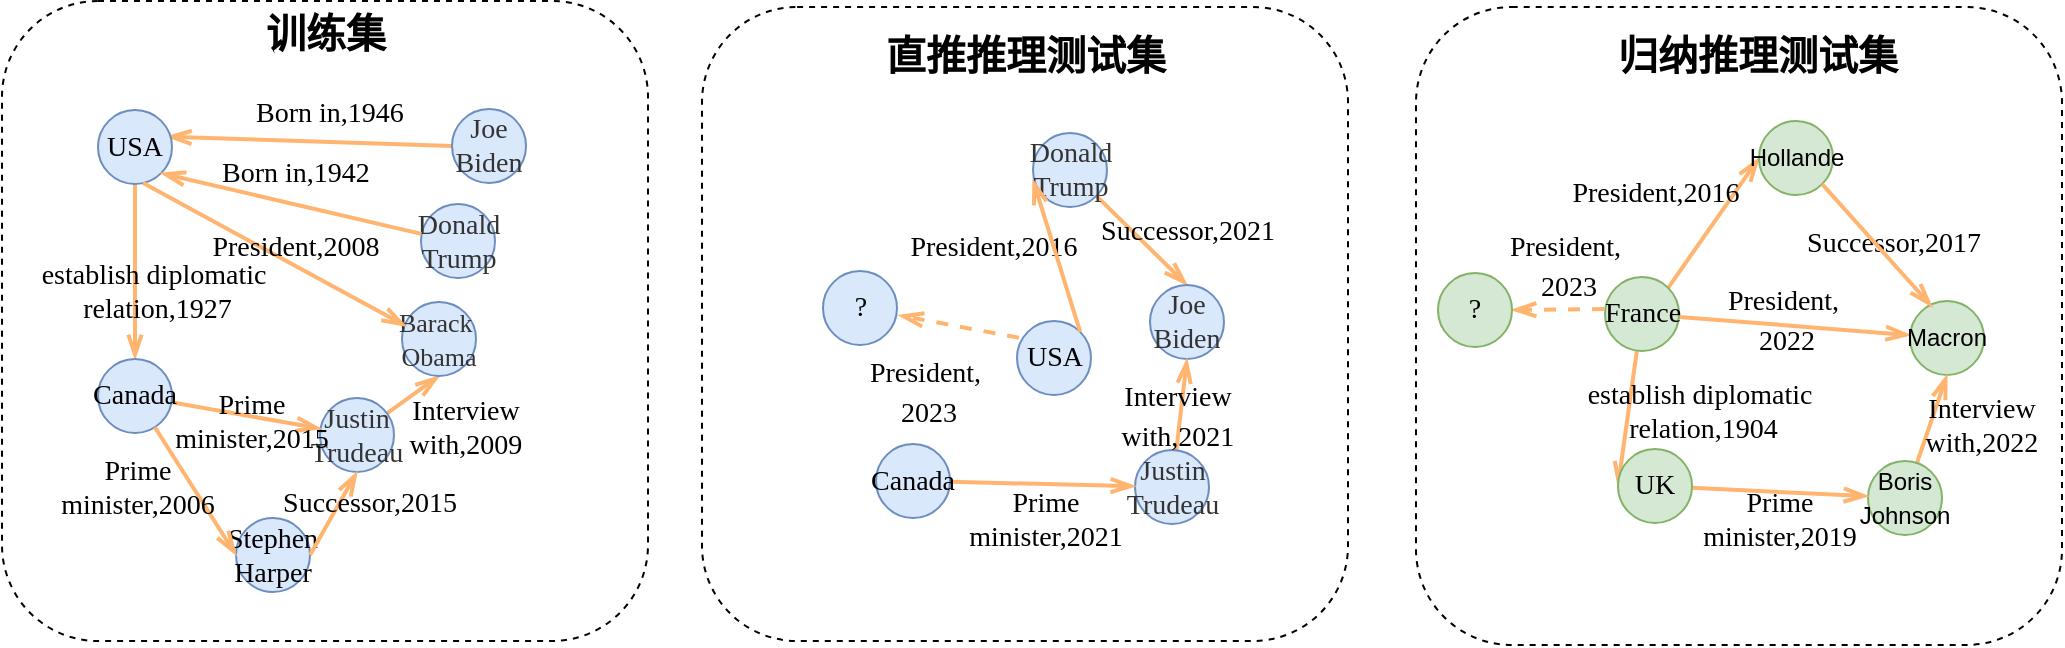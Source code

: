 <mxfile version="26.2.12" pages="3">
  <diagram name="第 1 页" id="QX6baIYKUreJ2WzYbtbk">
    <mxGraphModel dx="2259" dy="1922" grid="1" gridSize="10" guides="1" tooltips="1" connect="1" arrows="1" fold="1" page="1" pageScale="1" pageWidth="827" pageHeight="1169" math="0" shadow="0">
      <root>
        <mxCell id="0" />
        <mxCell id="1" parent="0" />
        <mxCell id="ZEnR1woYkqBnwNMkH9m6-1" value="" style="rounded=1;whiteSpace=wrap;html=1;dashed=1;fontFamily=Times New Roman;" parent="1" vertex="1">
          <mxGeometry x="687" y="-339.5" width="323" height="319" as="geometry" />
        </mxCell>
        <mxCell id="ZEnR1woYkqBnwNMkH9m6-2" value="" style="rounded=1;whiteSpace=wrap;html=1;dashed=1;fontFamily=Times New Roman;" parent="1" vertex="1">
          <mxGeometry x="330" y="-339.5" width="323" height="317" as="geometry" />
        </mxCell>
        <mxCell id="ZEnR1woYkqBnwNMkH9m6-3" value="" style="rounded=1;whiteSpace=wrap;html=1;dashed=1;fontFamily=Times New Roman;" parent="1" vertex="1">
          <mxGeometry x="-20" y="-342.5" width="323" height="320" as="geometry" />
        </mxCell>
        <mxCell id="ZEnR1woYkqBnwNMkH9m6-5" style="edgeStyle=none;curved=1;rounded=0;orthogonalLoop=1;jettySize=auto;html=1;fontSize=14;startSize=8;endSize=8;endArrow=openThin;endFill=0;strokeColor=#FFB570;strokeWidth=2;fontFamily=Times New Roman;entryX=0.936;entryY=0.36;entryDx=0;entryDy=0;entryPerimeter=0;exitX=0;exitY=0.5;exitDx=0;exitDy=0;" parent="1" source="ZEnR1woYkqBnwNMkH9m6-10" target="ZEnR1woYkqBnwNMkH9m6-7" edge="1">
          <mxGeometry relative="1" as="geometry">
            <mxPoint x="100" y="-230" as="sourcePoint" />
          </mxGeometry>
        </mxCell>
        <mxCell id="ZEnR1woYkqBnwNMkH9m6-6" style="rounded=0;orthogonalLoop=1;jettySize=auto;html=1;entryX=0.5;entryY=0;entryDx=0;entryDy=0;fontSize=14;startSize=8;endSize=8;endArrow=openThin;endFill=0;strokeColor=#FFB570;strokeWidth=2;fillColor=#ffe6cc;fontFamily=Times New Roman;" parent="1" source="ZEnR1woYkqBnwNMkH9m6-7" target="ZEnR1woYkqBnwNMkH9m6-14" edge="1">
          <mxGeometry relative="1" as="geometry" />
        </mxCell>
        <mxCell id="ZEnR1woYkqBnwNMkH9m6-7" value="&lt;font&gt;USA&lt;/font&gt;" style="ellipse;whiteSpace=wrap;html=1;aspect=fixed;fillColor=#dae8fc;strokeColor=#6c8ebf;fontFamily=Times New Roman;fontSize=14;" parent="1" vertex="1">
          <mxGeometry x="28" y="-288" width="37" height="37" as="geometry" />
        </mxCell>
        <mxCell id="ZEnR1woYkqBnwNMkH9m6-9" value="&lt;span style=&quot;color: rgb(51, 51, 51); text-align: start;&quot;&gt;&lt;font&gt;Donald Trump&lt;/font&gt;&lt;/span&gt;" style="ellipse;whiteSpace=wrap;html=1;aspect=fixed;fillColor=#dae8fc;strokeColor=#6c8ebf;fontFamily=Times New Roman;fontSize=14;" parent="1" vertex="1">
          <mxGeometry x="189.5" y="-241" width="37" height="37" as="geometry" />
        </mxCell>
        <mxCell id="ZEnR1woYkqBnwNMkH9m6-10" value="&lt;span style=&quot;color: rgb(51, 51, 51); text-align: start;&quot;&gt;&lt;font&gt;Joe Biden&lt;/font&gt;&lt;/span&gt;" style="ellipse;whiteSpace=wrap;html=1;aspect=fixed;fillColor=#dae8fc;strokeColor=#6c8ebf;fontFamily=Times New Roman;fontSize=14;" parent="1" vertex="1">
          <mxGeometry x="205" y="-288.5" width="37" height="37" as="geometry" />
        </mxCell>
        <mxCell id="ZEnR1woYkqBnwNMkH9m6-11" style="rounded=0;orthogonalLoop=1;jettySize=auto;html=1;fontSize=14;startSize=8;endSize=8;endArrow=openThin;endFill=0;strokeColor=#FFB570;strokeWidth=2;entryX=0.5;entryY=1;entryDx=0;entryDy=0;fontFamily=Times New Roman;" parent="1" source="ZEnR1woYkqBnwNMkH9m6-12" target="4Hwfi5V8rL6_1j3d9u5l-13" edge="1">
          <mxGeometry relative="1" as="geometry">
            <mxPoint x="364.733" y="-230.867" as="targetPoint" />
          </mxGeometry>
        </mxCell>
        <mxCell id="ZEnR1woYkqBnwNMkH9m6-12" value="&lt;span style=&quot;color: rgb(51, 51, 51); text-align: start;&quot;&gt;&lt;font&gt;Justin Trudeau&lt;/font&gt;&lt;/span&gt;" style="ellipse;whiteSpace=wrap;html=1;aspect=fixed;fillColor=#dae8fc;strokeColor=#6c8ebf;fontFamily=Times New Roman;fontSize=14;" parent="1" vertex="1">
          <mxGeometry x="139" y="-144" width="37" height="37" as="geometry" />
        </mxCell>
        <mxCell id="ZEnR1woYkqBnwNMkH9m6-13" style="edgeStyle=none;curved=1;rounded=0;orthogonalLoop=1;jettySize=auto;html=1;fontSize=14;startSize=8;endSize=8;endArrow=openThin;endFill=0;strokeColor=#FFB570;strokeWidth=2;fontFamily=Times New Roman;" parent="1" source="ZEnR1woYkqBnwNMkH9m6-14" target="ZEnR1woYkqBnwNMkH9m6-12" edge="1">
          <mxGeometry relative="1" as="geometry" />
        </mxCell>
        <mxCell id="ZEnR1woYkqBnwNMkH9m6-14" value="&lt;font&gt;Canada&lt;/font&gt;" style="ellipse;whiteSpace=wrap;html=1;aspect=fixed;fillColor=#dae8fc;strokeColor=#6c8ebf;fontFamily=Times New Roman;fontSize=14;" parent="1" vertex="1">
          <mxGeometry x="28" y="-163.5" width="37" height="37" as="geometry" />
        </mxCell>
        <mxCell id="ZEnR1woYkqBnwNMkH9m6-15" value="&lt;font&gt;President,2016&lt;/font&gt;" style="text;html=1;align=center;verticalAlign=middle;whiteSpace=wrap;rounded=0;fontSize=14;fontFamily=Times New Roman;" parent="1" vertex="1">
          <mxGeometry x="445.5" y="-234" width="60" height="30" as="geometry" />
        </mxCell>
        <mxCell id="ZEnR1woYkqBnwNMkH9m6-17" value="&lt;font&gt;Born in,1942&lt;/font&gt;" style="text;html=1;align=center;verticalAlign=middle;whiteSpace=wrap;rounded=0;fontSize=14;fontFamily=Times New Roman;" parent="1" vertex="1">
          <mxGeometry x="70" y="-271" width="114" height="30" as="geometry" />
        </mxCell>
        <mxCell id="ZEnR1woYkqBnwNMkH9m6-18" value="&lt;font&gt;&lt;span style=&quot;white-space: pre;&quot; data-slate-fragment=&quot;JTVCJTdCJTIydHlwZSUyMiUzQSUyMnBhcmFncmFwaCUyMiUyQyUyMmNoaWxkcmVuJTIyJTNBJTVCJTdCJTIyaWQlMjIlM0ElMjJlTFo0cG95QU96JTIyJTJDJTIycGFyYUlkeCUyMiUzQTAlMkMlMjJzcmMlMjIlM0ElMjJlc3RhYmxpc2glMjBkaXBsb21hdGljJTIwcmVsYXRpb24lMjIlMkMlMjJkc3QlMjIlM0ElMjIlRTUlQkIlQkElRTclQUIlOEIlRTUlQTQlOTYlRTQlQkElQTQlRTUlODUlQjMlRTclQjMlQkIlMjIlMkMlMjJtZXRhZGF0YSUyMiUzQSUyMiUyMiUyQyUyMm1ldGFEYXRhJTIyJTNBJTVCJTVEJTJDJTIydGV4dCUyMiUzQSUyMmVzdGFibGlzaCUyMGRpcGxvbWF0aWMlMjByZWxhdGlvbiUyMiU3RCU1RCU3RCU1RA==&quot;&gt;establish diplomatic&lt;/span&gt;&lt;/font&gt;&lt;div&gt;&lt;font&gt;&lt;span style=&quot;white-space: pre;&quot; data-slate-fragment=&quot;JTVCJTdCJTIydHlwZSUyMiUzQSUyMnBhcmFncmFwaCUyMiUyQyUyMmNoaWxkcmVuJTIyJTNBJTVCJTdCJTIyaWQlMjIlM0ElMjJlTFo0cG95QU96JTIyJTJDJTIycGFyYUlkeCUyMiUzQTAlMkMlMjJzcmMlMjIlM0ElMjJlc3RhYmxpc2glMjBkaXBsb21hdGljJTIwcmVsYXRpb24lMjIlMkMlMjJkc3QlMjIlM0ElMjIlRTUlQkIlQkElRTclQUIlOEIlRTUlQTQlOTYlRTQlQkElQTQlRTUlODUlQjMlRTclQjMlQkIlMjIlMkMlMjJtZXRhZGF0YSUyMiUzQSUyMiUyMiUyQyUyMm1ldGFEYXRhJTIyJTNBJTVCJTVEJTJDJTIydGV4dCUyMiUzQSUyMmVzdGFibGlzaCUyMGRpcGxvbWF0aWMlMjByZWxhdGlvbiUyMiU3RCU1RCU3RCU1RA==&quot;&gt; relation&lt;/span&gt;,1927&lt;/font&gt;&lt;/div&gt;" style="text;html=1;align=center;verticalAlign=middle;whiteSpace=wrap;rounded=0;fontSize=14;fontFamily=Times New Roman;" parent="1" vertex="1">
          <mxGeometry x="25.5" y="-212.5" width="60" height="30" as="geometry" />
        </mxCell>
        <mxCell id="ZEnR1woYkqBnwNMkH9m6-19" value="&lt;font&gt;Prime minister,2015&lt;/font&gt;" style="text;html=1;align=center;verticalAlign=middle;whiteSpace=wrap;rounded=0;fontSize=14;fontFamily=Times New Roman;" parent="1" vertex="1">
          <mxGeometry x="53" y="-147.5" width="104" height="30" as="geometry" />
        </mxCell>
        <mxCell id="ZEnR1woYkqBnwNMkH9m6-20" value="&lt;font&gt;Interview with,2009&lt;/font&gt;" style="text;html=1;align=center;verticalAlign=middle;whiteSpace=wrap;rounded=0;fontSize=14;fontFamily=Times New Roman;" parent="1" vertex="1">
          <mxGeometry x="182" y="-144" width="60" height="30" as="geometry" />
        </mxCell>
        <mxCell id="ZEnR1woYkqBnwNMkH9m6-24" value="&lt;font&gt;USA&lt;/font&gt;" style="ellipse;whiteSpace=wrap;html=1;aspect=fixed;fillColor=#dae8fc;strokeColor=#6c8ebf;fontFamily=Times New Roman;fontSize=14;" parent="1" vertex="1">
          <mxGeometry x="487.5" y="-182.5" width="37" height="37" as="geometry" />
        </mxCell>
        <mxCell id="ZEnR1woYkqBnwNMkH9m6-25" style="rounded=0;orthogonalLoop=1;jettySize=auto;html=1;entryX=0.5;entryY=0;entryDx=0;entryDy=0;fontSize=14;startSize=8;endSize=8;endArrow=openThin;endFill=0;strokeColor=#FFB570;strokeWidth=2;fontFamily=Times New Roman;" parent="1" source="ZEnR1woYkqBnwNMkH9m6-26" target="ZEnR1woYkqBnwNMkH9m6-27" edge="1">
          <mxGeometry relative="1" as="geometry" />
        </mxCell>
        <mxCell id="ZEnR1woYkqBnwNMkH9m6-26" value="&lt;span style=&quot;color: rgb(51, 51, 51); text-align: start;&quot;&gt;&lt;font&gt;Donald Trump&lt;/font&gt;&lt;/span&gt;" style="ellipse;whiteSpace=wrap;html=1;aspect=fixed;fillColor=#dae8fc;strokeColor=#6c8ebf;fontFamily=Times New Roman;fontSize=14;" parent="1" vertex="1">
          <mxGeometry x="495.5" y="-276.5" width="37" height="37" as="geometry" />
        </mxCell>
        <mxCell id="ZEnR1woYkqBnwNMkH9m6-27" value="&lt;span style=&quot;color: rgb(51, 51, 51); text-align: start;&quot;&gt;&lt;font&gt;Joe Biden&lt;/font&gt;&lt;/span&gt;" style="ellipse;whiteSpace=wrap;html=1;aspect=fixed;fillColor=#dae8fc;strokeColor=#6c8ebf;fontFamily=Times New Roman;fontSize=14;" parent="1" vertex="1">
          <mxGeometry x="554" y="-200.5" width="37" height="37" as="geometry" />
        </mxCell>
        <mxCell id="ZEnR1woYkqBnwNMkH9m6-28" style="rounded=0;orthogonalLoop=1;jettySize=auto;html=1;fontSize=14;startSize=8;endSize=8;endArrow=openThin;endFill=0;strokeColor=#FFB570;strokeWidth=2;entryX=0.5;entryY=1;entryDx=0;entryDy=0;fontFamily=Times New Roman;" parent="1" source="ZEnR1woYkqBnwNMkH9m6-29" target="ZEnR1woYkqBnwNMkH9m6-27" edge="1">
          <mxGeometry relative="1" as="geometry">
            <mxPoint x="677.233" y="-180.867" as="targetPoint" />
          </mxGeometry>
        </mxCell>
        <mxCell id="ZEnR1woYkqBnwNMkH9m6-29" value="&lt;span style=&quot;color: rgb(51, 51, 51); text-align: start;&quot;&gt;&lt;font&gt;Justin Trudeau&lt;/font&gt;&lt;/span&gt;" style="ellipse;whiteSpace=wrap;html=1;aspect=fixed;fillColor=#dae8fc;strokeColor=#6c8ebf;fontFamily=Times New Roman;fontSize=14;" parent="1" vertex="1">
          <mxGeometry x="546.5" y="-118" width="37" height="37" as="geometry" />
        </mxCell>
        <mxCell id="ZEnR1woYkqBnwNMkH9m6-30" style="edgeStyle=none;curved=1;rounded=0;orthogonalLoop=1;jettySize=auto;html=1;fontSize=14;startSize=8;endSize=8;endArrow=openThin;endFill=0;strokeColor=#FFB570;strokeWidth=2;fontFamily=Times New Roman;" parent="1" source="ZEnR1woYkqBnwNMkH9m6-31" target="ZEnR1woYkqBnwNMkH9m6-29" edge="1">
          <mxGeometry relative="1" as="geometry" />
        </mxCell>
        <mxCell id="ZEnR1woYkqBnwNMkH9m6-31" value="&lt;font&gt;Canada&lt;/font&gt;" style="ellipse;whiteSpace=wrap;html=1;aspect=fixed;fillColor=#dae8fc;strokeColor=#6c8ebf;fontFamily=Times New Roman;fontSize=14;" parent="1" vertex="1">
          <mxGeometry x="417" y="-121" width="37" height="37" as="geometry" />
        </mxCell>
        <mxCell id="ZEnR1woYkqBnwNMkH9m6-33" value="&lt;font&gt;Successor,2021&lt;/font&gt;" style="text;html=1;align=center;verticalAlign=middle;whiteSpace=wrap;rounded=0;fontSize=14;fontFamily=Times New Roman;" parent="1" vertex="1">
          <mxGeometry x="542.5" y="-242.5" width="60" height="30" as="geometry" />
        </mxCell>
        <mxCell id="ZEnR1woYkqBnwNMkH9m6-36" value="&lt;font&gt;Prime minister,2021&lt;/font&gt;" style="text;html=1;align=center;verticalAlign=middle;whiteSpace=wrap;rounded=0;fontSize=14;fontFamily=Times New Roman;" parent="1" vertex="1">
          <mxGeometry x="450" y="-98.5" width="104" height="30" as="geometry" />
        </mxCell>
        <mxCell id="ZEnR1woYkqBnwNMkH9m6-37" value="&lt;font style=&quot;font-size: 14px;&quot;&gt;President,&amp;nbsp;&lt;/font&gt;&lt;div&gt;&lt;font style=&quot;font-size: 14px;&quot;&gt;2023&lt;/font&gt;&lt;/div&gt;" style="text;html=1;align=center;verticalAlign=middle;whiteSpace=wrap;rounded=0;fontSize=16;fontFamily=Times New Roman;" parent="1" vertex="1">
          <mxGeometry x="381" y="-163.5" width="124.5" height="30" as="geometry" />
        </mxCell>
        <mxCell id="ZEnR1woYkqBnwNMkH9m6-38" value="&lt;font style=&quot;font-size: 14px;&quot;&gt;Interview with,2021&lt;/font&gt;" style="text;html=1;align=center;verticalAlign=middle;whiteSpace=wrap;rounded=0;fontSize=16;fontFamily=Times New Roman;" parent="1" vertex="1">
          <mxGeometry x="538" y="-151" width="60" height="30" as="geometry" />
        </mxCell>
        <mxCell id="ZEnR1woYkqBnwNMkH9m6-39" style="rounded=0;orthogonalLoop=1;jettySize=auto;html=1;fontSize=14;startSize=8;endSize=8;endArrow=openThin;endFill=0;strokeColor=#FFB570;strokeWidth=2;dashed=1;fontFamily=Times New Roman;entryX=1.03;entryY=0.6;entryDx=0;entryDy=0;exitX=0.026;exitY=0.226;exitDx=0;exitDy=0;exitPerimeter=0;entryPerimeter=0;" parent="1" target="ZEnR1woYkqBnwNMkH9m6-40" edge="1" source="ZEnR1woYkqBnwNMkH9m6-24">
          <mxGeometry relative="1" as="geometry">
            <mxPoint x="414.5" y="-194" as="sourcePoint" />
            <mxPoint x="375.5" y="-193" as="targetPoint" />
          </mxGeometry>
        </mxCell>
        <mxCell id="ZEnR1woYkqBnwNMkH9m6-40" value="&lt;font style=&quot;font-size: 14px;&quot;&gt;?&lt;/font&gt;" style="ellipse;whiteSpace=wrap;html=1;aspect=fixed;fillColor=#dae8fc;strokeColor=#6c8ebf;fontFamily=Times New Roman;" parent="1" vertex="1">
          <mxGeometry x="390.5" y="-207.5" width="37" height="37" as="geometry" />
        </mxCell>
        <mxCell id="ZEnR1woYkqBnwNMkH9m6-41" style="rounded=0;orthogonalLoop=1;jettySize=auto;html=1;entryX=0;entryY=0.5;entryDx=0;entryDy=0;fontSize=14;startSize=8;endSize=8;exitX=1;exitY=0;exitDx=0;exitDy=0;endArrow=openThin;endFill=0;strokeColor=#FFB570;strokeWidth=2;fontFamily=Times New Roman;" parent="1" source="ZEnR1woYkqBnwNMkH9m6-44" target="ZEnR1woYkqBnwNMkH9m6-46" edge="1">
          <mxGeometry relative="1" as="geometry">
            <mxPoint x="769.5" y="-215.5" as="sourcePoint" />
            <mxPoint x="873" y="-250" as="targetPoint" />
          </mxGeometry>
        </mxCell>
        <mxCell id="ZEnR1woYkqBnwNMkH9m6-42" style="edgeStyle=none;curved=1;rounded=0;orthogonalLoop=1;jettySize=auto;html=1;fontSize=14;startSize=8;endSize=8;endArrow=openThin;endFill=0;strokeColor=#FFB570;strokeWidth=2;fontFamily=Times New Roman;" parent="1" source="ZEnR1woYkqBnwNMkH9m6-44" target="ZEnR1woYkqBnwNMkH9m6-47" edge="1">
          <mxGeometry relative="1" as="geometry" />
        </mxCell>
        <mxCell id="ZEnR1woYkqBnwNMkH9m6-43" style="rounded=0;orthogonalLoop=1;jettySize=auto;html=1;entryX=0;entryY=0.5;entryDx=0;entryDy=0;fontSize=14;startSize=8;endSize=8;endArrow=openThin;endFill=0;strokeColor=#FFB570;strokeWidth=2;fontFamily=Times New Roman;" parent="1" source="ZEnR1woYkqBnwNMkH9m6-44" target="ZEnR1woYkqBnwNMkH9m6-51" edge="1">
          <mxGeometry relative="1" as="geometry" />
        </mxCell>
        <mxCell id="ZEnR1woYkqBnwNMkH9m6-44" value="&lt;span&gt;France&lt;/span&gt;" style="ellipse;whiteSpace=wrap;html=1;aspect=fixed;fillColor=#d5e8d4;strokeColor=#82b366;fontFamily=Times New Roman;fontSize=14;" parent="1" vertex="1">
          <mxGeometry x="781.5" y="-204.5" width="37" height="37" as="geometry" />
        </mxCell>
        <mxCell id="ZEnR1woYkqBnwNMkH9m6-46" value="&lt;span style=&quot;font-family: Helvetica; font-size: 12px; text-align: left;&quot;&gt;Hollande&lt;/span&gt;" style="ellipse;whiteSpace=wrap;html=1;aspect=fixed;fillColor=#d5e8d4;strokeColor=#82b366;fontFamily=Times New Roman;fontSize=14;" parent="1" vertex="1">
          <mxGeometry x="858.5" y="-282.5" width="37" height="37" as="geometry" />
        </mxCell>
        <mxCell id="ZEnR1woYkqBnwNMkH9m6-47" value="&lt;span style=&quot;font-family: Helvetica; font-size: 12px; text-align: left;&quot;&gt;Macron&lt;/span&gt;" style="ellipse;whiteSpace=wrap;html=1;aspect=fixed;fillColor=#d5e8d4;strokeColor=#82b366;fontFamily=Times New Roman;fontSize=14;" parent="1" vertex="1">
          <mxGeometry x="934" y="-192.5" width="37" height="37" as="geometry" />
        </mxCell>
        <mxCell id="ZEnR1woYkqBnwNMkH9m6-48" style="rounded=0;orthogonalLoop=1;jettySize=auto;html=1;fontSize=14;startSize=8;endSize=8;endArrow=openThin;endFill=0;strokeColor=#FFB570;strokeWidth=2;entryX=0.5;entryY=1;entryDx=0;entryDy=0;fontFamily=Times New Roman;" parent="1" source="ZEnR1woYkqBnwNMkH9m6-49" target="ZEnR1woYkqBnwNMkH9m6-47" edge="1">
          <mxGeometry relative="1" as="geometry">
            <mxPoint x="1043.733" y="-175.367" as="targetPoint" />
          </mxGeometry>
        </mxCell>
        <mxCell id="ZEnR1woYkqBnwNMkH9m6-49" value="&lt;span style=&quot;font-family: Helvetica; font-size: 12px; text-align: left;&quot;&gt;Boris Johnson&lt;/span&gt;" style="ellipse;whiteSpace=wrap;html=1;aspect=fixed;fillColor=#d5e8d4;strokeColor=#82b366;fontFamily=Times New Roman;fontSize=14;" parent="1" vertex="1">
          <mxGeometry x="913" y="-112.5" width="37" height="37" as="geometry" />
        </mxCell>
        <mxCell id="ZEnR1woYkqBnwNMkH9m6-50" style="edgeStyle=none;curved=1;rounded=0;orthogonalLoop=1;jettySize=auto;html=1;fontSize=14;startSize=8;endSize=8;endArrow=openThin;endFill=0;strokeColor=#FFB570;strokeWidth=2;fontFamily=Times New Roman;" parent="1" source="ZEnR1woYkqBnwNMkH9m6-51" target="ZEnR1woYkqBnwNMkH9m6-49" edge="1">
          <mxGeometry relative="1" as="geometry" />
        </mxCell>
        <mxCell id="ZEnR1woYkqBnwNMkH9m6-51" value="&lt;font&gt;UK&lt;/font&gt;" style="ellipse;whiteSpace=wrap;html=1;aspect=fixed;fillColor=#d5e8d4;strokeColor=#82b366;fontFamily=Times New Roman;fontSize=14;" parent="1" vertex="1">
          <mxGeometry x="788" y="-118.5" width="37" height="37" as="geometry" />
        </mxCell>
        <mxCell id="ZEnR1woYkqBnwNMkH9m6-52" value="&lt;font&gt;President,2016&lt;/font&gt;" style="text;html=1;align=center;verticalAlign=middle;whiteSpace=wrap;rounded=0;fontSize=14;fontFamily=Times New Roman;" parent="1" vertex="1">
          <mxGeometry x="776.5" y="-261.5" width="60" height="30" as="geometry" />
        </mxCell>
        <mxCell id="ZEnR1woYkqBnwNMkH9m6-53" value="&lt;font&gt;Successor,2017&lt;/font&gt;" style="text;html=1;align=center;verticalAlign=middle;whiteSpace=wrap;rounded=0;fontSize=14;fontFamily=Times New Roman;" parent="1" vertex="1">
          <mxGeometry x="896" y="-236.5" width="60" height="30" as="geometry" />
        </mxCell>
        <mxCell id="ZEnR1woYkqBnwNMkH9m6-55" value="&lt;font&gt;&lt;span style=&quot;white-space: pre;&quot; data-slate-fragment=&quot;JTVCJTdCJTIydHlwZSUyMiUzQSUyMnBhcmFncmFwaCUyMiUyQyUyMmNoaWxkcmVuJTIyJTNBJTVCJTdCJTIyaWQlMjIlM0ElMjJlTFo0cG95QU96JTIyJTJDJTIycGFyYUlkeCUyMiUzQTAlMkMlMjJzcmMlMjIlM0ElMjJlc3RhYmxpc2glMjBkaXBsb21hdGljJTIwcmVsYXRpb24lMjIlMkMlMjJkc3QlMjIlM0ElMjIlRTUlQkIlQkElRTclQUIlOEIlRTUlQTQlOTYlRTQlQkElQTQlRTUlODUlQjMlRTclQjMlQkIlMjIlMkMlMjJtZXRhZGF0YSUyMiUzQSUyMiUyMiUyQyUyMm1ldGFEYXRhJTIyJTNBJTVCJTVEJTJDJTIydGV4dCUyMiUzQSUyMmVzdGFibGlzaCUyMGRpcGxvbWF0aWMlMjByZWxhdGlvbiUyMiU3RCU1RCU3RCU1RA==&quot;&gt;establish diplomatic&lt;/span&gt;&lt;/font&gt;&lt;div&gt;&lt;font&gt;&lt;span style=&quot;white-space: pre;&quot; data-slate-fragment=&quot;JTVCJTdCJTIydHlwZSUyMiUzQSUyMnBhcmFncmFwaCUyMiUyQyUyMmNoaWxkcmVuJTIyJTNBJTVCJTdCJTIyaWQlMjIlM0ElMjJlTFo0cG95QU96JTIyJTJDJTIycGFyYUlkeCUyMiUzQTAlMkMlMjJzcmMlMjIlM0ElMjJlc3RhYmxpc2glMjBkaXBsb21hdGljJTIwcmVsYXRpb24lMjIlMkMlMjJkc3QlMjIlM0ElMjIlRTUlQkIlQkElRTclQUIlOEIlRTUlQTQlOTYlRTQlQkElQTQlRTUlODUlQjMlRTclQjMlQkIlMjIlMkMlMjJtZXRhZGF0YSUyMiUzQSUyMiUyMiUyQyUyMm1ldGFEYXRhJTIyJTNBJTVCJTVEJTJDJTIydGV4dCUyMiUzQSUyMmVzdGFibGlzaCUyMGRpcGxvbWF0aWMlMjByZWxhdGlvbiUyMiU3RCU1RCU3RCU1RA==&quot;&gt; relation&lt;/span&gt;,1904&lt;/font&gt;&lt;/div&gt;" style="text;html=1;align=center;verticalAlign=middle;whiteSpace=wrap;rounded=0;fontSize=14;fontFamily=Times New Roman;" parent="1" vertex="1">
          <mxGeometry x="798.5" y="-152.5" width="60" height="30" as="geometry" />
        </mxCell>
        <mxCell id="ZEnR1woYkqBnwNMkH9m6-56" value="&lt;font&gt;Prime minister,2019&lt;/font&gt;" style="text;html=1;align=center;verticalAlign=middle;whiteSpace=wrap;rounded=0;fontSize=14;fontFamily=Times New Roman;" parent="1" vertex="1">
          <mxGeometry x="816.5" y="-98.5" width="104" height="30" as="geometry" />
        </mxCell>
        <mxCell id="ZEnR1woYkqBnwNMkH9m6-57" value="&lt;font&gt;Interview with,2022&lt;/font&gt;" style="text;html=1;align=center;verticalAlign=middle;whiteSpace=wrap;rounded=0;fontSize=14;fontFamily=Times New Roman;" parent="1" vertex="1">
          <mxGeometry x="940" y="-145.5" width="60" height="30" as="geometry" />
        </mxCell>
        <mxCell id="ZEnR1woYkqBnwNMkH9m6-58" style="rounded=0;orthogonalLoop=1;jettySize=auto;html=1;fontSize=14;startSize=8;endSize=8;endArrow=openThin;endFill=0;strokeColor=#FFB570;strokeWidth=2;dashed=1;entryX=1;entryY=0.5;entryDx=0;entryDy=0;fontFamily=Times New Roman;" parent="1" target="ZEnR1woYkqBnwNMkH9m6-59" edge="1">
          <mxGeometry relative="1" as="geometry">
            <mxPoint x="781" y="-188.5" as="sourcePoint" />
            <mxPoint x="741" y="-190.5" as="targetPoint" />
          </mxGeometry>
        </mxCell>
        <mxCell id="ZEnR1woYkqBnwNMkH9m6-59" value="&lt;font&gt;?&lt;/font&gt;" style="ellipse;whiteSpace=wrap;html=1;aspect=fixed;fillColor=#d5e8d4;strokeColor=#82b366;fontFamily=Times New Roman;fontSize=14;" parent="1" vertex="1">
          <mxGeometry x="698" y="-206.5" width="37" height="37" as="geometry" />
        </mxCell>
        <mxCell id="ZEnR1woYkqBnwNMkH9m6-60" value="&lt;font style=&quot;font-size: 14px;&quot;&gt;President,&amp;nbsp;&lt;/font&gt;&lt;div&gt;&lt;font style=&quot;font-size: 14px;&quot;&gt;2023&lt;/font&gt;&lt;/div&gt;" style="text;html=1;align=center;verticalAlign=middle;whiteSpace=wrap;rounded=0;fontSize=16;fontFamily=Times New Roman;" parent="1" vertex="1">
          <mxGeometry x="687" y="-226" width="153" height="30" as="geometry" />
        </mxCell>
        <mxCell id="ZEnR1woYkqBnwNMkH9m6-63" value="&lt;b style=&quot;&quot;&gt;&lt;font face=&quot;宋体&quot; style=&quot;font-size: 20px;&quot;&gt;训练集&lt;/font&gt;&lt;/b&gt;" style="text;html=1;align=center;verticalAlign=middle;whiteSpace=wrap;rounded=0;fontSize=16;fontFamily=Times New Roman;" parent="1" vertex="1">
          <mxGeometry x="78.5" y="-342.5" width="126" height="30" as="geometry" />
        </mxCell>
        <mxCell id="ZEnR1woYkqBnwNMkH9m6-64" value="&lt;b style=&quot;&quot;&gt;&lt;font face=&quot;宋体&quot; style=&quot;font-size: 20px;&quot;&gt;直推推理测试集&lt;/font&gt;&lt;/b&gt;" style="text;html=1;align=center;verticalAlign=middle;whiteSpace=wrap;rounded=0;fontSize=16;fontFamily=Times New Roman;" parent="1" vertex="1">
          <mxGeometry x="399.5" y="-331" width="184" height="30" as="geometry" />
        </mxCell>
        <mxCell id="ZEnR1woYkqBnwNMkH9m6-65" value="&lt;b style=&quot;&quot;&gt;&lt;font face=&quot;宋体&quot; style=&quot;font-size: 20px;&quot;&gt;归纳推理测试集&lt;/font&gt;&lt;/b&gt;" style="text;html=1;align=center;verticalAlign=middle;whiteSpace=wrap;rounded=0;fontSize=16;fontFamily=Times New Roman;" parent="1" vertex="1">
          <mxGeometry x="766" y="-331" width="184" height="30" as="geometry" />
        </mxCell>
        <mxCell id="4Hwfi5V8rL6_1j3d9u5l-3" style="rounded=0;orthogonalLoop=1;jettySize=auto;html=1;fontSize=14;startSize=8;endSize=8;exitX=1;exitY=0;exitDx=0;exitDy=0;endArrow=openThin;endFill=0;strokeColor=#FFB570;strokeWidth=2;fillColor=#dae8fc;fontFamily=Times New Roman;" edge="1" parent="1" source="ZEnR1woYkqBnwNMkH9m6-24">
          <mxGeometry relative="1" as="geometry">
            <mxPoint x="355.5" y="-263" as="sourcePoint" />
            <mxPoint x="495.5" y="-253" as="targetPoint" />
          </mxGeometry>
        </mxCell>
        <mxCell id="4Hwfi5V8rL6_1j3d9u5l-4" style="edgeStyle=none;curved=1;rounded=0;orthogonalLoop=1;jettySize=auto;html=1;fontSize=14;startSize=8;endSize=8;endArrow=openThin;endFill=0;strokeColor=#FFB570;strokeWidth=2;fontFamily=Times New Roman;entryX=1;entryY=1;entryDx=0;entryDy=0;exitX=0.005;exitY=0.404;exitDx=0;exitDy=0;exitPerimeter=0;" edge="1" parent="1" source="ZEnR1woYkqBnwNMkH9m6-9" target="ZEnR1woYkqBnwNMkH9m6-7">
          <mxGeometry relative="1" as="geometry">
            <mxPoint x="110" y="-290" as="sourcePoint" />
            <mxPoint x="-17" y="-356" as="targetPoint" />
          </mxGeometry>
        </mxCell>
        <mxCell id="4Hwfi5V8rL6_1j3d9u5l-5" value="&lt;font&gt;Born in,1946&lt;/font&gt;" style="text;html=1;align=center;verticalAlign=middle;whiteSpace=wrap;rounded=0;fontSize=14;fontFamily=Times New Roman;" vertex="1" parent="1">
          <mxGeometry x="87" y="-301" width="114" height="30" as="geometry" />
        </mxCell>
        <mxCell id="4Hwfi5V8rL6_1j3d9u5l-7" value="&lt;span style=&quot;text-align: left;&quot;&gt;&lt;font face=&quot;Times New Roman&quot;&gt;Stephen Harper&lt;/font&gt;&lt;/span&gt;" style="ellipse;whiteSpace=wrap;html=1;aspect=fixed;fillColor=#dae8fc;strokeColor=#6c8ebf;fontFamily=Times New Roman;fontSize=14;" vertex="1" parent="1">
          <mxGeometry x="97" y="-84" width="37" height="37" as="geometry" />
        </mxCell>
        <mxCell id="4Hwfi5V8rL6_1j3d9u5l-8" style="edgeStyle=none;curved=1;rounded=0;orthogonalLoop=1;jettySize=auto;html=1;fontSize=14;startSize=8;endSize=8;endArrow=openThin;endFill=0;strokeColor=#FFB570;strokeWidth=2;fontFamily=Times New Roman;entryX=0;entryY=0.5;entryDx=0;entryDy=0;" edge="1" parent="1" source="ZEnR1woYkqBnwNMkH9m6-14" target="4Hwfi5V8rL6_1j3d9u5l-7">
          <mxGeometry relative="1" as="geometry">
            <mxPoint x="93" y="-94" as="sourcePoint" />
            <mxPoint x="229" y="-78" as="targetPoint" />
          </mxGeometry>
        </mxCell>
        <mxCell id="4Hwfi5V8rL6_1j3d9u5l-10" style="rounded=0;orthogonalLoop=1;jettySize=auto;html=1;entryX=0.5;entryY=1;entryDx=0;entryDy=0;fontSize=14;startSize=8;endSize=8;endArrow=openThin;endFill=0;strokeColor=#FFB570;strokeWidth=2;fontFamily=Times New Roman;exitX=1;exitY=0.5;exitDx=0;exitDy=0;" edge="1" parent="1" source="4Hwfi5V8rL6_1j3d9u5l-7" target="ZEnR1woYkqBnwNMkH9m6-12">
          <mxGeometry relative="1" as="geometry">
            <mxPoint x="173" y="-64" as="sourcePoint" />
            <mxPoint x="231" y="-16" as="targetPoint" />
          </mxGeometry>
        </mxCell>
        <mxCell id="4Hwfi5V8rL6_1j3d9u5l-11" value="&lt;font&gt;Successor,2015&lt;/font&gt;" style="text;html=1;align=center;verticalAlign=middle;whiteSpace=wrap;rounded=0;fontSize=14;fontFamily=Times New Roman;" vertex="1" parent="1">
          <mxGeometry x="134" y="-106.5" width="60" height="30" as="geometry" />
        </mxCell>
        <mxCell id="4Hwfi5V8rL6_1j3d9u5l-12" value="&lt;font&gt;Prime minister,2006&lt;/font&gt;" style="text;html=1;align=center;verticalAlign=middle;whiteSpace=wrap;rounded=0;fontSize=14;fontFamily=Times New Roman;" vertex="1" parent="1">
          <mxGeometry x="-4" y="-114" width="104" height="30" as="geometry" />
        </mxCell>
        <mxCell id="4Hwfi5V8rL6_1j3d9u5l-13" value="&lt;span style=&quot;color: rgb(51, 51, 51); font-size: 13px; text-align: start;&quot;&gt;&lt;font face=&quot;Times New Roman&quot;&gt;Barack&amp;nbsp; Obama&lt;/font&gt;&lt;/span&gt;" style="ellipse;whiteSpace=wrap;html=1;aspect=fixed;fillColor=#dae8fc;strokeColor=#6c8ebf;fontFamily=Times New Roman;fontSize=14;labelBackgroundColor=none;" vertex="1" parent="1">
          <mxGeometry x="180" y="-192" width="37" height="37" as="geometry" />
        </mxCell>
        <mxCell id="4Hwfi5V8rL6_1j3d9u5l-14" style="rounded=0;orthogonalLoop=1;jettySize=auto;html=1;fontSize=14;startSize=8;endSize=8;endArrow=openThin;endFill=0;strokeColor=#FFB570;strokeWidth=2;fontFamily=Times New Roman;exitX=0.69;exitY=0.906;exitDx=0;exitDy=0;exitPerimeter=0;entryX=0.053;entryY=0.326;entryDx=0;entryDy=0;entryPerimeter=0;" edge="1" parent="1" target="4Hwfi5V8rL6_1j3d9u5l-13">
          <mxGeometry relative="1" as="geometry">
            <mxPoint x="205" y="-217" as="targetPoint" />
            <mxPoint x="50.55" y="-251.498" as="sourcePoint" />
          </mxGeometry>
        </mxCell>
        <mxCell id="4Hwfi5V8rL6_1j3d9u5l-15" value="&lt;font&gt;President,2008&lt;/font&gt;" style="text;html=1;align=center;verticalAlign=middle;whiteSpace=wrap;rounded=0;fontSize=14;fontFamily=Times New Roman;" vertex="1" parent="1">
          <mxGeometry x="97" y="-234" width="60" height="30" as="geometry" />
        </mxCell>
        <mxCell id="4Hwfi5V8rL6_1j3d9u5l-19" value="&lt;font style=&quot;font-size: 14px;&quot;&gt;President,&amp;nbsp;&lt;/font&gt;&lt;div&gt;&lt;font style=&quot;font-size: 14px;&quot;&gt;2022&lt;/font&gt;&lt;/div&gt;" style="text;html=1;align=center;verticalAlign=middle;whiteSpace=wrap;rounded=0;fontSize=16;fontFamily=Times New Roman;" vertex="1" parent="1">
          <mxGeometry x="809.5" y="-199.5" width="124.5" height="30" as="geometry" />
        </mxCell>
        <mxCell id="4Hwfi5V8rL6_1j3d9u5l-22" style="rounded=0;orthogonalLoop=1;jettySize=auto;html=1;entryX=0.296;entryY=0.076;entryDx=0;entryDy=0;fontSize=14;startSize=8;endSize=8;exitX=1;exitY=1;exitDx=0;exitDy=0;endArrow=openThin;endFill=0;strokeColor=#FFB570;strokeWidth=2;fontFamily=Times New Roman;entryPerimeter=0;" edge="1" parent="1" source="ZEnR1woYkqBnwNMkH9m6-46" target="ZEnR1woYkqBnwNMkH9m6-47">
          <mxGeometry relative="1" as="geometry">
            <mxPoint x="950" y="-265" as="sourcePoint" />
            <mxPoint x="995" y="-330" as="targetPoint" />
          </mxGeometry>
        </mxCell>
      </root>
    </mxGraphModel>
  </diagram>
  <diagram id="QxYBDKOULGMQnRKghbxe" name="第 2 页">
    <mxGraphModel dx="2042" dy="753" grid="1" gridSize="10" guides="1" tooltips="1" connect="1" arrows="1" fold="1" page="1" pageScale="1" pageWidth="827" pageHeight="1169" math="0" shadow="0">
      <root>
        <mxCell id="0" />
        <mxCell id="1" parent="0" />
        <mxCell id="mxc4Yf017uCKnpSmPSiX-1" style="edgeStyle=none;curved=1;rounded=0;orthogonalLoop=1;jettySize=auto;html=1;fontSize=12;startSize=8;endSize=8;endArrow=classicThin;endFill=1;" edge="1" parent="1" source="mxc4Yf017uCKnpSmPSiX-2">
          <mxGeometry relative="1" as="geometry">
            <mxPoint x="166.898" y="77.5" as="targetPoint" />
          </mxGeometry>
        </mxCell>
        <mxCell id="mxc4Yf017uCKnpSmPSiX-2" value="&lt;span style=&quot;font-size: 11px;&quot;&gt;o&lt;/span&gt;&lt;sub&gt;1&lt;/sub&gt;" style="ellipse;whiteSpace=wrap;html=1;aspect=fixed;fillColor=#dae8fc;strokeColor=#6c8ebf;" vertex="1" parent="1">
          <mxGeometry x="-7" y="65" width="25" height="25" as="geometry" />
        </mxCell>
        <mxCell id="mxc4Yf017uCKnpSmPSiX-3" style="edgeStyle=none;curved=1;rounded=0;orthogonalLoop=1;jettySize=auto;html=1;fontSize=12;startSize=8;endSize=8;endArrow=none;" edge="1" parent="1" source="mxc4Yf017uCKnpSmPSiX-5">
          <mxGeometry relative="1" as="geometry">
            <mxPoint x="6.5" y="90.133" as="targetPoint" />
          </mxGeometry>
        </mxCell>
        <mxCell id="mxc4Yf017uCKnpSmPSiX-4" style="edgeStyle=none;curved=1;rounded=0;orthogonalLoop=1;jettySize=auto;html=1;fontSize=12;startSize=8;endSize=8;endArrow=classicThin;endFill=1;" edge="1" parent="1" source="mxc4Yf017uCKnpSmPSiX-5" target="mxc4Yf017uCKnpSmPSiX-17">
          <mxGeometry relative="1" as="geometry">
            <mxPoint x="135.333" y="249.133" as="targetPoint" />
          </mxGeometry>
        </mxCell>
        <mxCell id="mxc4Yf017uCKnpSmPSiX-5" value="&lt;span style=&quot;font-size: 11px;&quot;&gt;o&lt;/span&gt;&lt;sub&gt;2&lt;/sub&gt;" style="ellipse;whiteSpace=wrap;html=1;aspect=fixed;fillColor=#ffe6cc;strokeColor=#d79b00;" vertex="1" parent="1">
          <mxGeometry x="-7" y="199" width="25" height="25" as="geometry" />
        </mxCell>
        <mxCell id="mxc4Yf017uCKnpSmPSiX-6" value="&lt;br&gt;&lt;div&gt;节点：o&lt;sub&gt;1&lt;/sub&gt;&lt;/div&gt;&lt;div&gt;时间戳：t&lt;font size=&quot;1&quot;&gt;&lt;sub&gt;1&lt;/sub&gt;&lt;/font&gt;&lt;/div&gt;&lt;div&gt;&lt;br&gt;&lt;/div&gt;" style="text;html=1;align=center;verticalAlign=middle;whiteSpace=wrap;rounded=0;fontFamily=Helvetica;fontSize=11;fontColor=default;labelBackgroundColor=default;" vertex="1" parent="1">
          <mxGeometry x="-71" y="57" width="60" height="30" as="geometry" />
        </mxCell>
        <mxCell id="mxc4Yf017uCKnpSmPSiX-7" value="&lt;br&gt;&lt;div&gt;节点：o&lt;sub&gt;2&lt;/sub&gt;&lt;/div&gt;&lt;div&gt;时间戳：t&lt;sub&gt;2&lt;/sub&gt;&lt;/div&gt;&lt;div&gt;&lt;br&gt;&lt;/div&gt;" style="text;html=1;align=center;verticalAlign=middle;whiteSpace=wrap;rounded=0;fontFamily=Helvetica;fontSize=11;fontColor=default;labelBackgroundColor=default;" vertex="1" parent="1">
          <mxGeometry x="-71" y="196.5" width="60" height="30" as="geometry" />
        </mxCell>
        <mxCell id="mxc4Yf017uCKnpSmPSiX-8" value="" style="endArrow=none;html=1;rounded=0;fontSize=12;startSize=8;endSize=8;curved=1;" edge="1" parent="1">
          <mxGeometry width="50" height="50" relative="1" as="geometry">
            <mxPoint x="6" y="152" as="sourcePoint" />
            <mxPoint x="60" y="152" as="targetPoint" />
          </mxGeometry>
        </mxCell>
        <mxCell id="mxc4Yf017uCKnpSmPSiX-9" value="∆T=|t&amp;nbsp;- t&lt;sub&gt;&lt;font style=&quot;font-size: 11px;&quot;&gt;1&lt;/font&gt;&lt;/sub&gt;|" style="text;html=1;align=center;verticalAlign=middle;whiteSpace=wrap;rounded=0;fontFamily=Helvetica;fontSize=11;fontColor=default;labelBackgroundColor=default;" vertex="1" parent="1">
          <mxGeometry x="25" y="48" width="60" height="30" as="geometry" />
        </mxCell>
        <mxCell id="mxc4Yf017uCKnpSmPSiX-10" style="edgeStyle=orthogonalEdgeStyle;rounded=0;orthogonalLoop=1;jettySize=auto;html=1;fontSize=12;startSize=8;endSize=8;entryX=0.5;entryY=0;entryDx=0;entryDy=0;endArrow=classicThin;endFill=1;" edge="1" parent="1" source="mxc4Yf017uCKnpSmPSiX-12" target="mxc4Yf017uCKnpSmPSiX-17">
          <mxGeometry relative="1" as="geometry">
            <mxPoint x="195.933" y="156.5" as="targetPoint" />
          </mxGeometry>
        </mxCell>
        <mxCell id="mxc4Yf017uCKnpSmPSiX-11" style="edgeStyle=orthogonalEdgeStyle;rounded=0;orthogonalLoop=1;jettySize=auto;html=1;entryX=0.5;entryY=1;entryDx=0;entryDy=0;fontSize=12;startSize=8;endSize=8;endArrow=classicThin;endFill=1;exitX=1;exitY=0.5;exitDx=0;exitDy=0;" edge="1" parent="1" source="mxc4Yf017uCKnpSmPSiX-12" target="mxc4Yf017uCKnpSmPSiX-43">
          <mxGeometry relative="1" as="geometry" />
        </mxCell>
        <mxCell id="mxc4Yf017uCKnpSmPSiX-12" value="" style="rounded=1;whiteSpace=wrap;html=1;" vertex="1" parent="1">
          <mxGeometry x="61" y="134" width="64" height="45" as="geometry" />
        </mxCell>
        <mxCell id="mxc4Yf017uCKnpSmPSiX-13" value="" style="endArrow=none;html=1;rounded=0;fontSize=12;startSize=8;endSize=8;curved=1;strokeColor=#B20000;fillColor=#e51400;" edge="1" parent="1">
          <mxGeometry width="50" height="50" relative="1" as="geometry">
            <mxPoint x="70" y="164.5" as="sourcePoint" />
            <mxPoint x="110" y="146.5" as="targetPoint" />
            <Array as="points">
              <mxPoint x="80" y="136.5" />
              <mxPoint x="100" y="176.5" />
            </Array>
          </mxGeometry>
        </mxCell>
        <mxCell id="mxc4Yf017uCKnpSmPSiX-14" value="" style="endArrow=none;html=1;rounded=0;fontSize=12;startSize=8;endSize=8;curved=1;strokeColor=#001DBC;fillColor=#0050ef;" edge="1" parent="1">
          <mxGeometry width="50" height="50" relative="1" as="geometry">
            <mxPoint x="80" y="164.5" as="sourcePoint" />
            <mxPoint x="120" y="146.5" as="targetPoint" />
            <Array as="points">
              <mxPoint x="90" y="136.5" />
              <mxPoint x="110" y="176.5" />
            </Array>
          </mxGeometry>
        </mxCell>
        <mxCell id="mxc4Yf017uCKnpSmPSiX-15" value="sinusoid" style="text;html=1;align=center;verticalAlign=middle;whiteSpace=wrap;rounded=0;fontFamily=Helvetica;fontSize=11;fontColor=default;labelBackgroundColor=default;" vertex="1" parent="1">
          <mxGeometry x="65" y="179" width="60" height="30" as="geometry" />
        </mxCell>
        <mxCell id="mxc4Yf017uCKnpSmPSiX-16" style="edgeStyle=none;curved=1;rounded=0;orthogonalLoop=1;jettySize=auto;html=1;fontSize=12;startSize=8;endSize=8;endArrow=classicThin;endFill=1;" edge="1" parent="1" source="mxc4Yf017uCKnpSmPSiX-17">
          <mxGeometry relative="1" as="geometry">
            <mxPoint x="221.533" y="211.5" as="targetPoint" />
          </mxGeometry>
        </mxCell>
        <mxCell id="mxc4Yf017uCKnpSmPSiX-17" value="" style="ellipse;whiteSpace=wrap;html=1;aspect=fixed;" vertex="1" parent="1">
          <mxGeometry x="165" y="201.5" width="20" height="20" as="geometry" />
        </mxCell>
        <mxCell id="mxc4Yf017uCKnpSmPSiX-18" value="" style="endArrow=none;html=1;rounded=0;fontSize=12;startSize=8;endSize=8;curved=1;exitX=0;exitY=0.5;exitDx=0;exitDy=0;entryX=1;entryY=0.5;entryDx=0;entryDy=0;" edge="1" parent="1" source="mxc4Yf017uCKnpSmPSiX-17" target="mxc4Yf017uCKnpSmPSiX-17">
          <mxGeometry width="50" height="50" relative="1" as="geometry">
            <mxPoint x="167" y="211" as="sourcePoint" />
            <mxPoint x="184" y="211" as="targetPoint" />
          </mxGeometry>
        </mxCell>
        <mxCell id="mxc4Yf017uCKnpSmPSiX-19" value="" style="endArrow=none;html=1;rounded=0;fontSize=12;startSize=8;endSize=8;curved=1;entryX=1;entryY=0.5;entryDx=0;entryDy=0;exitX=0.5;exitY=1;exitDx=0;exitDy=0;" edge="1" parent="1" source="mxc4Yf017uCKnpSmPSiX-17">
          <mxGeometry width="50" height="50" relative="1" as="geometry">
            <mxPoint x="174.83" y="216.5" as="sourcePoint" />
            <mxPoint x="174.83" y="201.5" as="targetPoint" />
          </mxGeometry>
        </mxCell>
        <mxCell id="mxc4Yf017uCKnpSmPSiX-20" value="" style="rounded=1;whiteSpace=wrap;html=1;rotation=-90;fillColor=#ffe6cc;strokeColor=#d79b00;" vertex="1" parent="1">
          <mxGeometry x="191.75" y="199.75" width="85.5" height="25.5" as="geometry" />
        </mxCell>
        <mxCell id="mxc4Yf017uCKnpSmPSiX-21" value="" style="ellipse;whiteSpace=wrap;html=1;aspect=fixed;" vertex="1" parent="1">
          <mxGeometry x="227" y="181.5" width="15" height="15" as="geometry" />
        </mxCell>
        <mxCell id="mxc4Yf017uCKnpSmPSiX-22" value="" style="ellipse;whiteSpace=wrap;html=1;aspect=fixed;" vertex="1" parent="1">
          <mxGeometry x="227" y="209" width="15" height="15" as="geometry" />
        </mxCell>
        <mxCell id="mxc4Yf017uCKnpSmPSiX-23" value="" style="ellipse;whiteSpace=wrap;html=1;aspect=fixed;" vertex="1" parent="1">
          <mxGeometry x="227" y="235" width="15" height="15" as="geometry" />
        </mxCell>
        <mxCell id="mxc4Yf017uCKnpSmPSiX-24" value="" style="rounded=1;whiteSpace=wrap;html=1;rotation=-90;fillColor=#dae8fc;strokeColor=#6c8ebf;" vertex="1" parent="1">
          <mxGeometry x="191.75" y="65" width="85.5" height="25.5" as="geometry" />
        </mxCell>
        <mxCell id="mxc4Yf017uCKnpSmPSiX-25" value="" style="ellipse;whiteSpace=wrap;html=1;aspect=fixed;" vertex="1" parent="1">
          <mxGeometry x="227" y="44" width="15" height="15" as="geometry" />
        </mxCell>
        <mxCell id="mxc4Yf017uCKnpSmPSiX-26" value="" style="ellipse;whiteSpace=wrap;html=1;aspect=fixed;" vertex="1" parent="1">
          <mxGeometry x="227" y="70" width="15" height="15" as="geometry" />
        </mxCell>
        <mxCell id="mxc4Yf017uCKnpSmPSiX-27" value="" style="ellipse;whiteSpace=wrap;html=1;aspect=fixed;" vertex="1" parent="1">
          <mxGeometry x="227" y="94" width="15" height="15" as="geometry" />
        </mxCell>
        <mxCell id="mxc4Yf017uCKnpSmPSiX-28" style="rounded=0;orthogonalLoop=1;jettySize=auto;html=1;entryX=0;entryY=0;entryDx=0;entryDy=0;fontSize=12;startSize=8;endSize=8;endArrow=none;endFill=0;" edge="1" parent="1" source="mxc4Yf017uCKnpSmPSiX-29" target="mxc4Yf017uCKnpSmPSiX-30">
          <mxGeometry relative="1" as="geometry" />
        </mxCell>
        <mxCell id="mxc4Yf017uCKnpSmPSiX-29" value="o&lt;sub&gt;1&lt;/sub&gt;" style="ellipse;whiteSpace=wrap;html=1;aspect=fixed;fillColor=#dae8fc;strokeColor=#6c8ebf;" vertex="1" parent="1">
          <mxGeometry x="-144" y="94" width="15" height="15" as="geometry" />
        </mxCell>
        <mxCell id="mxc4Yf017uCKnpSmPSiX-30" value="s" style="ellipse;whiteSpace=wrap;html=1;aspect=fixed;" vertex="1" parent="1">
          <mxGeometry x="-182" y="125" width="15" height="15" as="geometry" />
        </mxCell>
        <mxCell id="mxc4Yf017uCKnpSmPSiX-31" value="" style="ellipse;whiteSpace=wrap;html=1;aspect=fixed;" vertex="1" parent="1">
          <mxGeometry x="-111" y="125" width="15" height="15" as="geometry" />
        </mxCell>
        <mxCell id="mxc4Yf017uCKnpSmPSiX-32" value="o&lt;sub&gt;2&lt;/sub&gt;" style="ellipse;whiteSpace=wrap;html=1;aspect=fixed;fillColor=#ffe6cc;strokeColor=#d79b00;" vertex="1" parent="1">
          <mxGeometry x="-161" y="164" width="15" height="15" as="geometry" />
        </mxCell>
        <mxCell id="mxc4Yf017uCKnpSmPSiX-33" value="" style="ellipse;whiteSpace=wrap;html=1;aspect=fixed;" vertex="1" parent="1">
          <mxGeometry x="-118" y="155" width="15" height="15" as="geometry" />
        </mxCell>
        <mxCell id="mxc4Yf017uCKnpSmPSiX-34" style="rounded=0;orthogonalLoop=1;jettySize=auto;html=1;entryX=0;entryY=0;entryDx=0;entryDy=0;fontSize=12;startSize=8;endSize=8;endArrow=none;endFill=0;exitX=0.5;exitY=1;exitDx=0;exitDy=0;" edge="1" parent="1" source="mxc4Yf017uCKnpSmPSiX-30" target="mxc4Yf017uCKnpSmPSiX-32">
          <mxGeometry relative="1" as="geometry">
            <mxPoint x="-174" y="138" as="sourcePoint" />
            <mxPoint x="-165" y="146" as="targetPoint" />
          </mxGeometry>
        </mxCell>
        <mxCell id="mxc4Yf017uCKnpSmPSiX-35" style="rounded=0;orthogonalLoop=1;jettySize=auto;html=1;entryX=0.5;entryY=1;entryDx=0;entryDy=0;fontSize=12;startSize=8;endSize=8;endArrow=none;endFill=0;exitX=0.5;exitY=0;exitDx=0;exitDy=0;" edge="1" parent="1" source="mxc4Yf017uCKnpSmPSiX-33" target="mxc4Yf017uCKnpSmPSiX-31">
          <mxGeometry relative="1" as="geometry">
            <mxPoint x="-132" y="145" as="sourcePoint" />
            <mxPoint x="-168" y="171" as="targetPoint" />
          </mxGeometry>
        </mxCell>
        <mxCell id="mxc4Yf017uCKnpSmPSiX-36" style="rounded=0;orthogonalLoop=1;jettySize=auto;html=1;entryX=0;entryY=0;entryDx=0;entryDy=0;fontSize=12;startSize=8;endSize=8;endArrow=none;endFill=0;" edge="1" parent="1" source="mxc4Yf017uCKnpSmPSiX-30" target="mxc4Yf017uCKnpSmPSiX-33">
          <mxGeometry relative="1" as="geometry">
            <mxPoint x="-144" y="146" as="sourcePoint" />
            <mxPoint x="-129" y="172" as="targetPoint" />
          </mxGeometry>
        </mxCell>
        <mxCell id="mxc4Yf017uCKnpSmPSiX-37" value="Query(s,r,?,t)" style="text;html=1;align=center;verticalAlign=middle;whiteSpace=wrap;rounded=0;fontFamily=Helvetica;fontSize=11;fontColor=default;labelBackgroundColor=default;" vertex="1" parent="1">
          <mxGeometry x="-178" y="202" width="69" height="30" as="geometry" />
        </mxCell>
        <mxCell id="mxc4Yf017uCKnpSmPSiX-38" style="rounded=0;orthogonalLoop=1;jettySize=auto;html=1;entryX=0;entryY=0;entryDx=0;entryDy=0;fontSize=12;startSize=8;endSize=8;endArrow=none;endFill=0;exitX=1;exitY=1;exitDx=0;exitDy=0;" edge="1" parent="1" source="mxc4Yf017uCKnpSmPSiX-29" target="mxc4Yf017uCKnpSmPSiX-31">
          <mxGeometry relative="1" as="geometry">
            <mxPoint x="-130" y="119" as="sourcePoint" />
            <mxPoint x="-78" y="141" as="targetPoint" />
          </mxGeometry>
        </mxCell>
        <mxCell id="mxc4Yf017uCKnpSmPSiX-39" value="r&lt;sub&gt;1&lt;/sub&gt;,t&lt;sub&gt;1&lt;/sub&gt;" style="text;html=1;align=center;verticalAlign=middle;whiteSpace=wrap;rounded=0;fontFamily=Helvetica;fontSize=11;fontColor=default;labelBackgroundColor=default;" vertex="1" parent="1">
          <mxGeometry x="-201" y="94" width="60" height="30" as="geometry" />
        </mxCell>
        <mxCell id="mxc4Yf017uCKnpSmPSiX-40" value="r&lt;sub&gt;2&lt;/sub&gt;,t&lt;sub&gt;2&lt;/sub&gt;" style="text;html=1;align=center;verticalAlign=middle;whiteSpace=wrap;rounded=0;fontFamily=Helvetica;fontSize=11;fontColor=default;labelBackgroundColor=default;" vertex="1" parent="1">
          <mxGeometry x="-206" y="144" width="60" height="30" as="geometry" />
        </mxCell>
        <mxCell id="mxc4Yf017uCKnpSmPSiX-41" value="∆T=|t&amp;nbsp;- t&lt;sub&gt;2&lt;/sub&gt;|" style="text;html=1;align=center;verticalAlign=middle;whiteSpace=wrap;rounded=0;fontFamily=Helvetica;fontSize=11;fontColor=default;labelBackgroundColor=default;" vertex="1" parent="1">
          <mxGeometry x="9" y="179" width="60" height="30" as="geometry" />
        </mxCell>
        <mxCell id="mxc4Yf017uCKnpSmPSiX-42" style="edgeStyle=none;curved=1;rounded=0;orthogonalLoop=1;jettySize=auto;html=1;fontSize=12;startSize=8;endSize=8;endArrow=classicThin;endFill=1;" edge="1" parent="1" source="mxc4Yf017uCKnpSmPSiX-43">
          <mxGeometry relative="1" as="geometry">
            <mxPoint x="219.639" y="77" as="targetPoint" />
          </mxGeometry>
        </mxCell>
        <mxCell id="mxc4Yf017uCKnpSmPSiX-43" value="" style="ellipse;whiteSpace=wrap;html=1;aspect=fixed;" vertex="1" parent="1">
          <mxGeometry x="165" y="67" width="20" height="20" as="geometry" />
        </mxCell>
        <mxCell id="mxc4Yf017uCKnpSmPSiX-44" value="" style="endArrow=none;html=1;rounded=0;fontSize=12;startSize=8;endSize=8;curved=1;exitX=0;exitY=0.5;exitDx=0;exitDy=0;entryX=1;entryY=0.5;entryDx=0;entryDy=0;" edge="1" parent="1">
          <mxGeometry width="50" height="50" relative="1" as="geometry">
            <mxPoint x="165" y="78" as="sourcePoint" />
            <mxPoint x="185" y="78" as="targetPoint" />
          </mxGeometry>
        </mxCell>
        <mxCell id="mxc4Yf017uCKnpSmPSiX-45" value="" style="endArrow=none;html=1;rounded=0;fontSize=12;startSize=8;endSize=8;curved=1;entryX=1;entryY=0.5;entryDx=0;entryDy=0;exitX=0.5;exitY=1;exitDx=0;exitDy=0;" edge="1" parent="1">
          <mxGeometry width="50" height="50" relative="1" as="geometry">
            <mxPoint x="174.94" y="87" as="sourcePoint" />
            <mxPoint x="174.77" y="66.5" as="targetPoint" />
          </mxGeometry>
        </mxCell>
        <mxCell id="mxc4Yf017uCKnpSmPSiX-46" value="" style="endArrow=classic;html=1;rounded=0;fontSize=12;startSize=8;endSize=8;curved=1;strokeWidth=4;fillColor=#fff2cc;strokeColor=#d6b656;" edge="1" parent="1">
          <mxGeometry width="50" height="50" relative="1" as="geometry">
            <mxPoint x="-86" y="142" as="sourcePoint" />
            <mxPoint x="-29" y="142" as="targetPoint" />
          </mxGeometry>
        </mxCell>
        <mxCell id="mxc4Yf017uCKnpSmPSiX-47" value="时间编码" style="text;html=1;align=center;verticalAlign=middle;whiteSpace=wrap;rounded=0;fontFamily=Helvetica;fontSize=11;fontColor=default;labelBackgroundColor=default;" vertex="1" parent="1">
          <mxGeometry x="-93" y="105" width="74" height="30" as="geometry" />
        </mxCell>
      </root>
    </mxGraphModel>
  </diagram>
  <diagram id="Qid5PyRUgntwXr0jtswa" name="第 3 页">
    <mxGraphModel dx="1215" dy="753" grid="1" gridSize="10" guides="1" tooltips="1" connect="1" arrows="1" fold="1" page="1" pageScale="1" pageWidth="827" pageHeight="1169" math="0" shadow="0">
      <root>
        <mxCell id="0" />
        <mxCell id="1" parent="0" />
        <mxCell id="GwibWUbFSRIL9rr0LCQw-1" value="" style="rounded=1;whiteSpace=wrap;html=1;dashed=1;dashPattern=1 2;fillColor=#f5f5f5;strokeColor=#666666;fontColor=#333333;" vertex="1" parent="1">
          <mxGeometry x="23" y="183.5" width="327" height="87" as="geometry" />
        </mxCell>
        <mxCell id="GwibWUbFSRIL9rr0LCQw-2" value="" style="rounded=1;whiteSpace=wrap;html=1;dashed=1;dashPattern=1 2;fillColor=#d5e8d4;strokeColor=#82b366;" vertex="1" parent="1">
          <mxGeometry x="23" y="86.5" width="327" height="87" as="geometry" />
        </mxCell>
        <mxCell id="GwibWUbFSRIL9rr0LCQw-3" value="RNN" style="ellipse;whiteSpace=wrap;html=1;aspect=fixed;fillColor=#b0e3e6;strokeColor=#0e8088;" vertex="1" parent="1">
          <mxGeometry x="70" y="117.5" width="25" height="25" as="geometry" />
        </mxCell>
        <mxCell id="GwibWUbFSRIL9rr0LCQw-4" value="RNN" style="ellipse;whiteSpace=wrap;html=1;aspect=fixed;fillColor=#b0e3e6;strokeColor=#0e8088;" vertex="1" parent="1">
          <mxGeometry x="130" y="117.5" width="25" height="25" as="geometry" />
        </mxCell>
        <mxCell id="GwibWUbFSRIL9rr0LCQw-5" value="RNN" style="ellipse;whiteSpace=wrap;html=1;aspect=fixed;fillColor=#b0e3e6;strokeColor=#0e8088;" vertex="1" parent="1">
          <mxGeometry x="190" y="117.5" width="25" height="25" as="geometry" />
        </mxCell>
        <mxCell id="GwibWUbFSRIL9rr0LCQw-6" value="RNN" style="ellipse;whiteSpace=wrap;html=1;aspect=fixed;fillColor=#b0e3e6;strokeColor=#0e8088;" vertex="1" parent="1">
          <mxGeometry x="310" y="117.5" width="25" height="25" as="geometry" />
        </mxCell>
        <mxCell id="GwibWUbFSRIL9rr0LCQw-7" value="..." style="text;html=1;align=center;verticalAlign=middle;whiteSpace=wrap;rounded=0;fontFamily=Helvetica;fontSize=11;fontColor=default;labelBackgroundColor=none;" vertex="1" parent="1">
          <mxGeometry x="230" y="112.5" width="60" height="30" as="geometry" />
        </mxCell>
        <mxCell id="GwibWUbFSRIL9rr0LCQw-8" style="edgeStyle=orthogonalEdgeStyle;rounded=0;orthogonalLoop=1;jettySize=auto;html=1;endArrow=classicThin;endFill=1;" edge="1" parent="1">
          <mxGeometry relative="1" as="geometry">
            <mxPoint x="65" y="130.19" as="targetPoint" />
            <mxPoint x="40" y="129.82" as="sourcePoint" />
          </mxGeometry>
        </mxCell>
        <mxCell id="GwibWUbFSRIL9rr0LCQw-9" style="edgeStyle=orthogonalEdgeStyle;rounded=0;orthogonalLoop=1;jettySize=auto;html=1;endArrow=classicThin;endFill=1;" edge="1" parent="1">
          <mxGeometry relative="1" as="geometry">
            <mxPoint x="125" y="130.37" as="targetPoint" />
            <mxPoint x="100" y="130" as="sourcePoint" />
          </mxGeometry>
        </mxCell>
        <mxCell id="GwibWUbFSRIL9rr0LCQw-10" style="edgeStyle=orthogonalEdgeStyle;rounded=0;orthogonalLoop=1;jettySize=auto;html=1;endArrow=classicThin;endFill=1;" edge="1" parent="1">
          <mxGeometry relative="1" as="geometry">
            <mxPoint x="185" y="130.19" as="targetPoint" />
            <mxPoint x="160" y="129.82" as="sourcePoint" />
          </mxGeometry>
        </mxCell>
        <mxCell id="GwibWUbFSRIL9rr0LCQw-11" style="edgeStyle=orthogonalEdgeStyle;rounded=0;orthogonalLoop=1;jettySize=auto;html=1;endArrow=classicThin;endFill=1;" edge="1" parent="1">
          <mxGeometry relative="1" as="geometry">
            <mxPoint x="245" y="130.37" as="targetPoint" />
            <mxPoint x="220" y="130" as="sourcePoint" />
          </mxGeometry>
        </mxCell>
        <mxCell id="GwibWUbFSRIL9rr0LCQw-12" style="edgeStyle=orthogonalEdgeStyle;rounded=0;orthogonalLoop=1;jettySize=auto;html=1;endArrow=classicThin;endFill=1;" edge="1" parent="1">
          <mxGeometry relative="1" as="geometry">
            <mxPoint x="305" y="130.17" as="targetPoint" />
            <mxPoint x="280" y="129.8" as="sourcePoint" />
          </mxGeometry>
        </mxCell>
        <mxCell id="GwibWUbFSRIL9rr0LCQw-13" value="时间编码器" style="text;html=1;align=center;verticalAlign=middle;whiteSpace=wrap;rounded=0;fontFamily=Helvetica;fontSize=11;fontColor=default;labelBackgroundColor=none;" vertex="1" parent="1">
          <mxGeometry x="23" y="87.5" width="60" height="30" as="geometry" />
        </mxCell>
        <mxCell id="GwibWUbFSRIL9rr0LCQw-14" value="结构编码器" style="text;html=1;align=center;verticalAlign=middle;whiteSpace=wrap;rounded=0;fontFamily=Helvetica;fontSize=11;fontColor=default;labelBackgroundColor=none;" vertex="1" parent="1">
          <mxGeometry x="23" y="179" width="60" height="30" as="geometry" />
        </mxCell>
        <mxCell id="GwibWUbFSRIL9rr0LCQw-15" style="rounded=0;orthogonalLoop=1;jettySize=auto;html=1;entryX=0;entryY=0;entryDx=0;entryDy=0;fontSize=12;startSize=8;endSize=8;endArrow=none;endFill=0;" edge="1" parent="1" source="GwibWUbFSRIL9rr0LCQw-16" target="GwibWUbFSRIL9rr0LCQw-17">
          <mxGeometry relative="1" as="geometry" />
        </mxCell>
        <mxCell id="GwibWUbFSRIL9rr0LCQw-16" value="" style="ellipse;whiteSpace=wrap;html=1;aspect=fixed;fillColor=none;strokeColor=default;" vertex="1" parent="1">
          <mxGeometry x="135" y="199.5" width="15" height="15" as="geometry" />
        </mxCell>
        <mxCell id="GwibWUbFSRIL9rr0LCQw-17" value="" style="ellipse;whiteSpace=wrap;html=1;aspect=fixed;" vertex="1" parent="1">
          <mxGeometry x="110.5" y="214.5" width="15" height="15" as="geometry" />
        </mxCell>
        <mxCell id="GwibWUbFSRIL9rr0LCQw-18" value="" style="ellipse;whiteSpace=wrap;html=1;aspect=fixed;" vertex="1" parent="1">
          <mxGeometry x="159.5" y="214.5" width="15" height="15" as="geometry" />
        </mxCell>
        <mxCell id="GwibWUbFSRIL9rr0LCQw-19" value="" style="ellipse;whiteSpace=wrap;html=1;aspect=fixed;fillColor=none;strokeColor=default;" vertex="1" parent="1">
          <mxGeometry x="125.5" y="243.5" width="15" height="15" as="geometry" />
        </mxCell>
        <mxCell id="GwibWUbFSRIL9rr0LCQw-20" value="" style="ellipse;whiteSpace=wrap;html=1;aspect=fixed;" vertex="1" parent="1">
          <mxGeometry x="148.5" y="238.5" width="15" height="15" as="geometry" />
        </mxCell>
        <mxCell id="GwibWUbFSRIL9rr0LCQw-21" style="rounded=0;orthogonalLoop=1;jettySize=auto;html=1;entryX=0;entryY=0;entryDx=0;entryDy=0;fontSize=12;startSize=8;endSize=8;endArrow=none;endFill=0;exitX=0.5;exitY=1;exitDx=0;exitDy=0;" edge="1" parent="1" source="GwibWUbFSRIL9rr0LCQw-17" target="GwibWUbFSRIL9rr0LCQw-19">
          <mxGeometry relative="1" as="geometry">
            <mxPoint x="118.5" y="227.5" as="sourcePoint" />
            <mxPoint x="127.5" y="235.5" as="targetPoint" />
          </mxGeometry>
        </mxCell>
        <mxCell id="GwibWUbFSRIL9rr0LCQw-22" style="rounded=0;orthogonalLoop=1;jettySize=auto;html=1;entryX=0.5;entryY=1;entryDx=0;entryDy=0;fontSize=12;startSize=8;endSize=8;endArrow=none;endFill=0;exitX=0.5;exitY=0;exitDx=0;exitDy=0;" edge="1" parent="1" source="GwibWUbFSRIL9rr0LCQw-20" target="GwibWUbFSRIL9rr0LCQw-18">
          <mxGeometry relative="1" as="geometry">
            <mxPoint x="160.5" y="234.5" as="sourcePoint" />
            <mxPoint x="124.5" y="260.5" as="targetPoint" />
          </mxGeometry>
        </mxCell>
        <mxCell id="GwibWUbFSRIL9rr0LCQw-23" style="rounded=0;orthogonalLoop=1;jettySize=auto;html=1;entryX=0;entryY=0;entryDx=0;entryDy=0;fontSize=12;startSize=8;endSize=8;endArrow=none;endFill=0;" edge="1" parent="1" source="GwibWUbFSRIL9rr0LCQw-17" target="GwibWUbFSRIL9rr0LCQw-20">
          <mxGeometry relative="1" as="geometry">
            <mxPoint x="148.5" y="235.5" as="sourcePoint" />
            <mxPoint x="163.5" y="261.5" as="targetPoint" />
          </mxGeometry>
        </mxCell>
        <mxCell id="GwibWUbFSRIL9rr0LCQw-24" style="rounded=0;orthogonalLoop=1;jettySize=auto;html=1;entryX=0;entryY=0;entryDx=0;entryDy=0;fontSize=12;startSize=8;endSize=8;endArrow=none;endFill=0;exitX=1;exitY=1;exitDx=0;exitDy=0;" edge="1" parent="1" source="GwibWUbFSRIL9rr0LCQw-16" target="GwibWUbFSRIL9rr0LCQw-18">
          <mxGeometry relative="1" as="geometry">
            <mxPoint x="162.5" y="208.5" as="sourcePoint" />
            <mxPoint x="214.5" y="230.5" as="targetPoint" />
          </mxGeometry>
        </mxCell>
        <mxCell id="GwibWUbFSRIL9rr0LCQw-25" style="rounded=0;orthogonalLoop=1;jettySize=auto;html=1;entryX=0;entryY=0;entryDx=0;entryDy=0;fontSize=12;startSize=8;endSize=8;endArrow=none;endFill=0;exitX=0;exitY=0.5;exitDx=0;exitDy=0;" edge="1" parent="1" source="GwibWUbFSRIL9rr0LCQw-27" target="GwibWUbFSRIL9rr0LCQw-26">
          <mxGeometry relative="1" as="geometry">
            <mxPoint x="203.309" y="199.131" as="sourcePoint" />
          </mxGeometry>
        </mxCell>
        <mxCell id="GwibWUbFSRIL9rr0LCQw-26" value="" style="ellipse;whiteSpace=wrap;html=1;aspect=fixed;" vertex="1" parent="1">
          <mxGeometry x="190" y="204.5" width="15" height="15" as="geometry" />
        </mxCell>
        <mxCell id="GwibWUbFSRIL9rr0LCQw-27" value="" style="ellipse;whiteSpace=wrap;html=1;aspect=fixed;" vertex="1" parent="1">
          <mxGeometry x="215" y="204.5" width="15" height="15" as="geometry" />
        </mxCell>
        <mxCell id="GwibWUbFSRIL9rr0LCQw-28" value="" style="ellipse;whiteSpace=wrap;html=1;aspect=fixed;fillColor=none;strokeColor=default;" vertex="1" parent="1">
          <mxGeometry x="192" y="233.5" width="15" height="15" as="geometry" />
        </mxCell>
        <mxCell id="GwibWUbFSRIL9rr0LCQw-29" value="" style="ellipse;whiteSpace=wrap;html=1;aspect=fixed;" vertex="1" parent="1">
          <mxGeometry x="215" y="228.5" width="15" height="15" as="geometry" />
        </mxCell>
        <mxCell id="GwibWUbFSRIL9rr0LCQw-30" style="rounded=0;orthogonalLoop=1;jettySize=auto;html=1;entryX=0;entryY=0;entryDx=0;entryDy=0;fontSize=12;startSize=8;endSize=8;endArrow=none;endFill=0;exitX=0.5;exitY=1;exitDx=0;exitDy=0;" edge="1" parent="1" source="GwibWUbFSRIL9rr0LCQw-26" target="GwibWUbFSRIL9rr0LCQw-28">
          <mxGeometry relative="1" as="geometry">
            <mxPoint x="185" y="217.5" as="sourcePoint" />
            <mxPoint x="194" y="225.5" as="targetPoint" />
          </mxGeometry>
        </mxCell>
        <mxCell id="GwibWUbFSRIL9rr0LCQw-31" style="rounded=0;orthogonalLoop=1;jettySize=auto;html=1;entryX=0.5;entryY=1;entryDx=0;entryDy=0;fontSize=12;startSize=8;endSize=8;endArrow=none;endFill=0;exitX=0.5;exitY=0;exitDx=0;exitDy=0;" edge="1" parent="1" source="GwibWUbFSRIL9rr0LCQw-29" target="GwibWUbFSRIL9rr0LCQw-27">
          <mxGeometry relative="1" as="geometry">
            <mxPoint x="227" y="224.5" as="sourcePoint" />
            <mxPoint x="191" y="250.5" as="targetPoint" />
          </mxGeometry>
        </mxCell>
        <mxCell id="GwibWUbFSRIL9rr0LCQw-32" style="rounded=0;orthogonalLoop=1;jettySize=auto;html=1;entryX=0;entryY=0;entryDx=0;entryDy=0;fontSize=12;startSize=8;endSize=8;endArrow=none;endFill=0;" edge="1" parent="1" source="GwibWUbFSRIL9rr0LCQw-26" target="GwibWUbFSRIL9rr0LCQw-29">
          <mxGeometry relative="1" as="geometry">
            <mxPoint x="215" y="225.5" as="sourcePoint" />
            <mxPoint x="230" y="251.5" as="targetPoint" />
          </mxGeometry>
        </mxCell>
        <mxCell id="GwibWUbFSRIL9rr0LCQw-33" style="rounded=0;orthogonalLoop=1;jettySize=auto;html=1;entryX=0;entryY=0;entryDx=0;entryDy=0;fontSize=12;startSize=8;endSize=8;endArrow=none;endFill=0;" edge="1" parent="1" source="GwibWUbFSRIL9rr0LCQw-34" target="GwibWUbFSRIL9rr0LCQw-35">
          <mxGeometry relative="1" as="geometry" />
        </mxCell>
        <mxCell id="GwibWUbFSRIL9rr0LCQw-34" value="" style="ellipse;whiteSpace=wrap;html=1;aspect=fixed;fillColor=none;strokeColor=default;" vertex="1" parent="1">
          <mxGeometry x="65" y="209" width="15" height="15" as="geometry" />
        </mxCell>
        <mxCell id="GwibWUbFSRIL9rr0LCQw-35" value="" style="ellipse;whiteSpace=wrap;html=1;aspect=fixed;" vertex="1" parent="1">
          <mxGeometry x="40" y="224" width="15" height="15" as="geometry" />
        </mxCell>
        <mxCell id="GwibWUbFSRIL9rr0LCQw-36" value="" style="ellipse;whiteSpace=wrap;html=1;aspect=fixed;" vertex="1" parent="1">
          <mxGeometry x="89" y="224" width="15" height="15" as="geometry" />
        </mxCell>
        <mxCell id="GwibWUbFSRIL9rr0LCQw-37" style="rounded=0;orthogonalLoop=1;jettySize=auto;html=1;entryX=0;entryY=0;entryDx=0;entryDy=0;fontSize=12;startSize=8;endSize=8;endArrow=none;endFill=0;exitX=1;exitY=1;exitDx=0;exitDy=0;" edge="1" parent="1" source="GwibWUbFSRIL9rr0LCQw-34" target="GwibWUbFSRIL9rr0LCQw-36">
          <mxGeometry relative="1" as="geometry">
            <mxPoint x="92" y="218" as="sourcePoint" />
            <mxPoint x="144" y="240" as="targetPoint" />
          </mxGeometry>
        </mxCell>
        <mxCell id="GwibWUbFSRIL9rr0LCQw-38" style="rounded=0;orthogonalLoop=1;jettySize=auto;html=1;entryX=0;entryY=0;entryDx=0;entryDy=0;fontSize=12;startSize=8;endSize=8;endArrow=none;endFill=0;" edge="1" parent="1" source="GwibWUbFSRIL9rr0LCQw-39" target="GwibWUbFSRIL9rr0LCQw-40">
          <mxGeometry relative="1" as="geometry" />
        </mxCell>
        <mxCell id="GwibWUbFSRIL9rr0LCQw-39" value="" style="ellipse;whiteSpace=wrap;html=1;aspect=fixed;fillColor=none;strokeColor=default;" vertex="1" parent="1">
          <mxGeometry x="306" y="204.5" width="15" height="15" as="geometry" />
        </mxCell>
        <mxCell id="GwibWUbFSRIL9rr0LCQw-40" value="" style="ellipse;whiteSpace=wrap;html=1;aspect=fixed;" vertex="1" parent="1">
          <mxGeometry x="280" y="219.5" width="15" height="15" as="geometry" />
        </mxCell>
        <mxCell id="GwibWUbFSRIL9rr0LCQw-41" value="" style="ellipse;whiteSpace=wrap;html=1;aspect=fixed;" vertex="1" parent="1">
          <mxGeometry x="329" y="219.5" width="15" height="15" as="geometry" />
        </mxCell>
        <mxCell id="GwibWUbFSRIL9rr0LCQw-42" value="" style="ellipse;whiteSpace=wrap;html=1;aspect=fixed;" vertex="1" parent="1">
          <mxGeometry x="306" y="243.5" width="15" height="15" as="geometry" />
        </mxCell>
        <mxCell id="GwibWUbFSRIL9rr0LCQw-43" style="rounded=0;orthogonalLoop=1;jettySize=auto;html=1;entryX=0.5;entryY=1;entryDx=0;entryDy=0;fontSize=12;startSize=8;endSize=8;endArrow=none;endFill=0;exitX=0.5;exitY=0;exitDx=0;exitDy=0;" edge="1" parent="1" source="GwibWUbFSRIL9rr0LCQw-42" target="GwibWUbFSRIL9rr0LCQw-41">
          <mxGeometry relative="1" as="geometry">
            <mxPoint x="330" y="239.5" as="sourcePoint" />
            <mxPoint x="294" y="265.5" as="targetPoint" />
          </mxGeometry>
        </mxCell>
        <mxCell id="GwibWUbFSRIL9rr0LCQw-44" style="rounded=0;orthogonalLoop=1;jettySize=auto;html=1;entryX=0;entryY=0;entryDx=0;entryDy=0;fontSize=12;startSize=8;endSize=8;endArrow=none;endFill=0;" edge="1" parent="1" source="GwibWUbFSRIL9rr0LCQw-40" target="GwibWUbFSRIL9rr0LCQw-42">
          <mxGeometry relative="1" as="geometry">
            <mxPoint x="318" y="240.5" as="sourcePoint" />
            <mxPoint x="333" y="266.5" as="targetPoint" />
          </mxGeometry>
        </mxCell>
        <mxCell id="GwibWUbFSRIL9rr0LCQw-45" style="rounded=0;orthogonalLoop=1;jettySize=auto;html=1;entryX=0;entryY=0;entryDx=0;entryDy=0;fontSize=12;startSize=8;endSize=8;endArrow=none;endFill=0;exitX=1;exitY=1;exitDx=0;exitDy=0;" edge="1" parent="1" source="GwibWUbFSRIL9rr0LCQw-39" target="GwibWUbFSRIL9rr0LCQw-41">
          <mxGeometry relative="1" as="geometry">
            <mxPoint x="332" y="213.5" as="sourcePoint" />
            <mxPoint x="384" y="235.5" as="targetPoint" />
          </mxGeometry>
        </mxCell>
        <mxCell id="GwibWUbFSRIL9rr0LCQw-46" style="edgeStyle=orthogonalEdgeStyle;rounded=0;orthogonalLoop=1;jettySize=auto;html=1;endArrow=classicThin;endFill=1;" edge="1" parent="1">
          <mxGeometry relative="1" as="geometry">
            <mxPoint x="82.21" y="144.37" as="targetPoint" />
            <mxPoint x="82.71" y="194" as="sourcePoint" />
            <Array as="points">
              <mxPoint x="82.21" y="184" />
            </Array>
          </mxGeometry>
        </mxCell>
        <mxCell id="GwibWUbFSRIL9rr0LCQw-47" style="edgeStyle=orthogonalEdgeStyle;rounded=0;orthogonalLoop=1;jettySize=auto;html=1;endArrow=classicThin;endFill=1;" edge="1" parent="1">
          <mxGeometry relative="1" as="geometry">
            <mxPoint x="143.71" y="142.5" as="targetPoint" />
            <mxPoint x="144.21" y="192.13" as="sourcePoint" />
            <Array as="points">
              <mxPoint x="143.71" y="182.13" />
            </Array>
          </mxGeometry>
        </mxCell>
        <mxCell id="GwibWUbFSRIL9rr0LCQw-48" style="edgeStyle=orthogonalEdgeStyle;rounded=0;orthogonalLoop=1;jettySize=auto;html=1;endArrow=classicThin;endFill=1;" edge="1" parent="1">
          <mxGeometry relative="1" as="geometry">
            <mxPoint x="202.21" y="144.37" as="targetPoint" />
            <mxPoint x="202.71" y="194" as="sourcePoint" />
            <Array as="points">
              <mxPoint x="202.21" y="184" />
            </Array>
          </mxGeometry>
        </mxCell>
        <mxCell id="GwibWUbFSRIL9rr0LCQw-49" style="edgeStyle=orthogonalEdgeStyle;rounded=0;orthogonalLoop=1;jettySize=auto;html=1;endArrow=classicThin;endFill=1;" edge="1" parent="1">
          <mxGeometry relative="1" as="geometry">
            <mxPoint x="322.21" y="142.5" as="targetPoint" />
            <mxPoint x="322.71" y="192.13" as="sourcePoint" />
            <Array as="points">
              <mxPoint x="322.21" y="182.13" />
            </Array>
          </mxGeometry>
        </mxCell>
        <mxCell id="GwibWUbFSRIL9rr0LCQw-50" value="&lt;svg style=&quot;vertical-align: -0.375ex;&quot; xmlns:xlink=&quot;http://www.w3.org/1999/xlink&quot; viewBox=&quot;0 -705 1222.6 870.6&quot; role=&quot;img&quot; height=&quot;1.97ex&quot; width=&quot;2.766ex&quot; xmlns=&quot;http://www.w3.org/2000/svg&quot;&gt;&lt;defs&gt;&lt;path d=&quot;M50 252Q50 367 117 473T286 641T490 704Q580 704 633 653Q642 643 648 636T656 626L657 623Q660 623 684 649Q691 655 699 663T715 679T725 690L740 705H746Q760 705 760 698Q760 694 728 561Q692 422 692 421Q690 416 687 415T669 413H653Q647 419 647 422Q647 423 648 429T650 449T651 481Q651 552 619 605T510 659Q492 659 471 656T418 643T357 615T294 567T236 496T189 394T158 260Q156 242 156 221Q156 173 170 136T206 79T256 45T308 28T353 24Q407 24 452 47T514 106Q517 114 529 161T541 214Q541 222 528 224T468 227H431Q425 233 425 235T427 254Q431 267 437 273H454Q494 271 594 271Q634 271 659 271T695 272T707 272Q721 272 721 263Q721 261 719 249Q714 230 709 228Q706 227 694 227Q674 227 653 224Q646 221 643 215T629 164Q620 131 614 108Q589 6 586 3Q584 1 581 1Q571 1 553 21T530 52Q530 53 528 52T522 47Q448 -22 322 -22Q201 -22 126 55T50 252Z&quot; id=&quot;MJX-2-TEX-I-1D43A&quot;&gt;&lt;/path&gt;&lt;path d=&quot;M96 585Q152 666 249 666Q297 666 345 640T423 548Q460 465 460 320Q460 165 417 83Q397 41 362 16T301 -15T250 -22Q224 -22 198 -16T137 16T82 83Q39 165 39 320Q39 494 96 585ZM321 597Q291 629 250 629Q208 629 178 597Q153 571 145 525T137 333Q137 175 145 125T181 46Q209 16 250 16Q290 16 318 46Q347 76 354 130T362 333Q362 478 354 524T321 597Z&quot; id=&quot;MJX-2-TEX-N-30&quot;&gt;&lt;/path&gt;&lt;/defs&gt;&lt;g transform=&quot;scale(1,-1)&quot; stroke-width=&quot;0&quot; fill=&quot;currentColor&quot; stroke=&quot;currentColor&quot;&gt;&lt;g data-mml-node=&quot;math&quot;&gt;&lt;g data-mml-node=&quot;msub&quot;&gt;&lt;g data-mml-node=&quot;mi&quot;&gt;&lt;use xlink:href=&quot;#MJX-2-TEX-I-1D43A&quot; data-c=&quot;1D43A&quot;&gt;&lt;/use&gt;&lt;/g&gt;&lt;g transform=&quot;translate(819,-150) scale(0.707)&quot; data-mml-node=&quot;mn&quot;&gt;&lt;use xlink:href=&quot;#MJX-2-TEX-N-30&quot; data-c=&quot;30&quot;&gt;&lt;/use&gt;&lt;/g&gt;&lt;/g&gt;&lt;/g&gt;&lt;/g&gt;&lt;/svg&gt;" style="text;html=1;align=center;verticalAlign=middle;whiteSpace=wrap;rounded=0;fontFamily=Helvetica;fontSize=11;fontColor=default;labelBackgroundColor=none;" vertex="1" parent="1">
          <mxGeometry x="40" y="149" width="60" height="30" as="geometry" />
        </mxCell>
        <mxCell id="GwibWUbFSRIL9rr0LCQw-51" value="$$G_1$$" style="text;html=1;align=center;verticalAlign=middle;whiteSpace=wrap;rounded=0;fontFamily=Helvetica;fontSize=11;fontColor=default;labelBackgroundColor=none;" vertex="1" parent="1">
          <mxGeometry x="99.5" y="149" width="60" height="30" as="geometry" />
        </mxCell>
        <mxCell id="GwibWUbFSRIL9rr0LCQw-52" value="$$G_2$$" style="text;html=1;align=center;verticalAlign=middle;whiteSpace=wrap;rounded=0;fontFamily=Helvetica;fontSize=11;fontColor=default;labelBackgroundColor=none;" vertex="1" parent="1">
          <mxGeometry x="159.5" y="149" width="60" height="30" as="geometry" />
        </mxCell>
        <mxCell id="GwibWUbFSRIL9rr0LCQw-53" value="$$G_t$$" style="text;html=1;align=center;verticalAlign=middle;whiteSpace=wrap;rounded=0;fontFamily=Helvetica;fontSize=11;fontColor=default;labelBackgroundColor=none;" vertex="1" parent="1">
          <mxGeometry x="280" y="149" width="60" height="30" as="geometry" />
        </mxCell>
      </root>
    </mxGraphModel>
  </diagram>
</mxfile>
